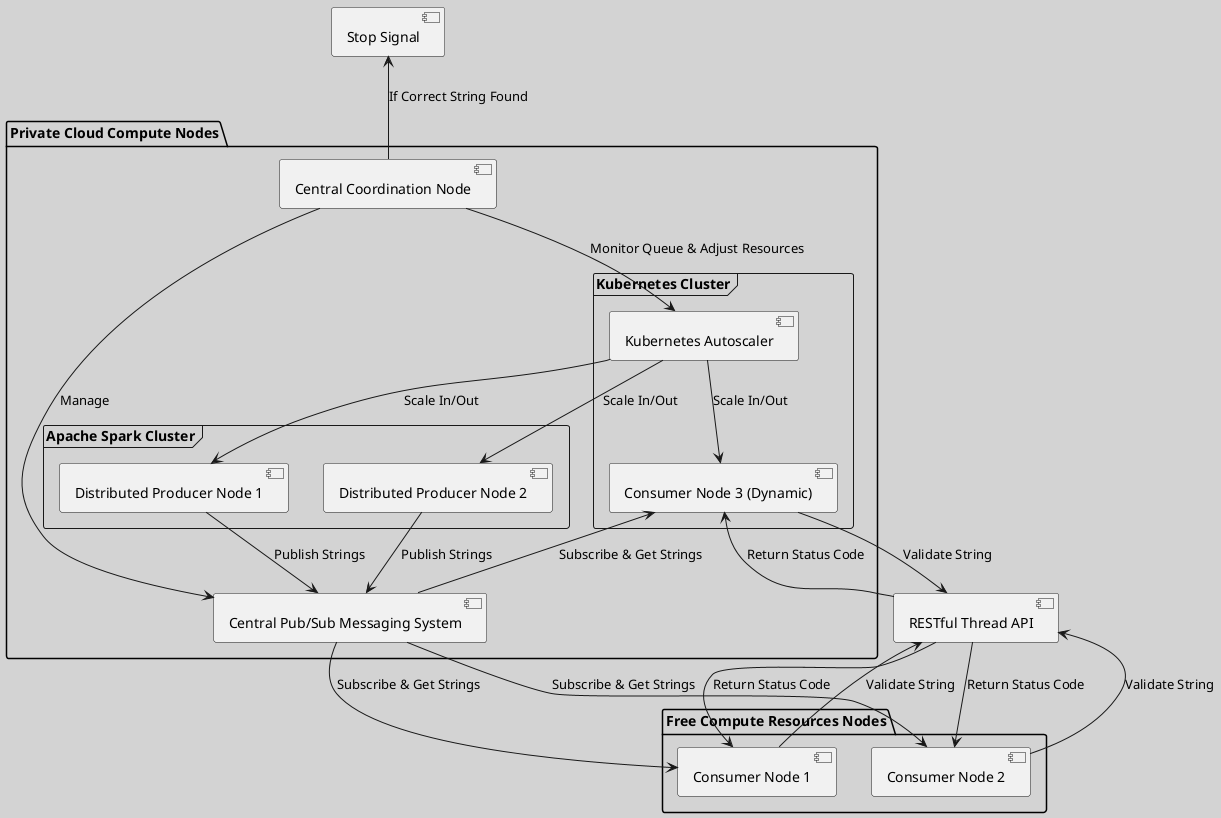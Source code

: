 @startuml
skinparam backgroundColor #D3D3D3

package "Private Cloud Compute Nodes" {
    [Central Coordination Node] as Coordinator
    frame "Apache Spark Cluster" {
    [Distributed Producer Node 1] as DistProducer1
    [Distributed Producer Node 2] as DistProducer2
    }
    frame "Kubernetes Cluster" {
        [Kubernetes Autoscaler] as Autoscaler
        [Consumer Node 3 (Dynamic)] as DynamicConsumer3
    }
    [Central Pub/Sub Messaging System] as PubSub
}

package "Free Compute Resources Nodes" {
    [Consumer Node 1] as FreeConsumer1
    [Consumer Node 2] as FreeConsumer2
}
    
[RESTful Thread API] as API

Coordinator --> Autoscaler : Monitor Queue & Adjust Resources
Autoscaler --> DistProducer1 : Scale In/Out
Autoscaler --> DistProducer2 : Scale In/Out
Autoscaler --> DynamicConsumer3 : Scale In/Out
Coordinator --> PubSub : Manage
    
DistProducer1 --> PubSub : Publish Strings
DistProducer2 --> PubSub : Publish Strings

PubSub --> FreeConsumer1 : Subscribe & Get Strings
PubSub --> FreeConsumer2 : Subscribe & Get Strings
PubSub --> DynamicConsumer3 : Subscribe & Get Strings

FreeConsumer1 --> API : Validate String
FreeConsumer2 --> API : Validate String
DynamicConsumer3 --> API : Validate String

API --> FreeConsumer1 : Return Status Code
API --> FreeConsumer2 : Return Status Code
API --> DynamicConsumer3 : Return Status Code

Coordinator -up-> [Stop Signal] : If Correct String Found

@enduml
